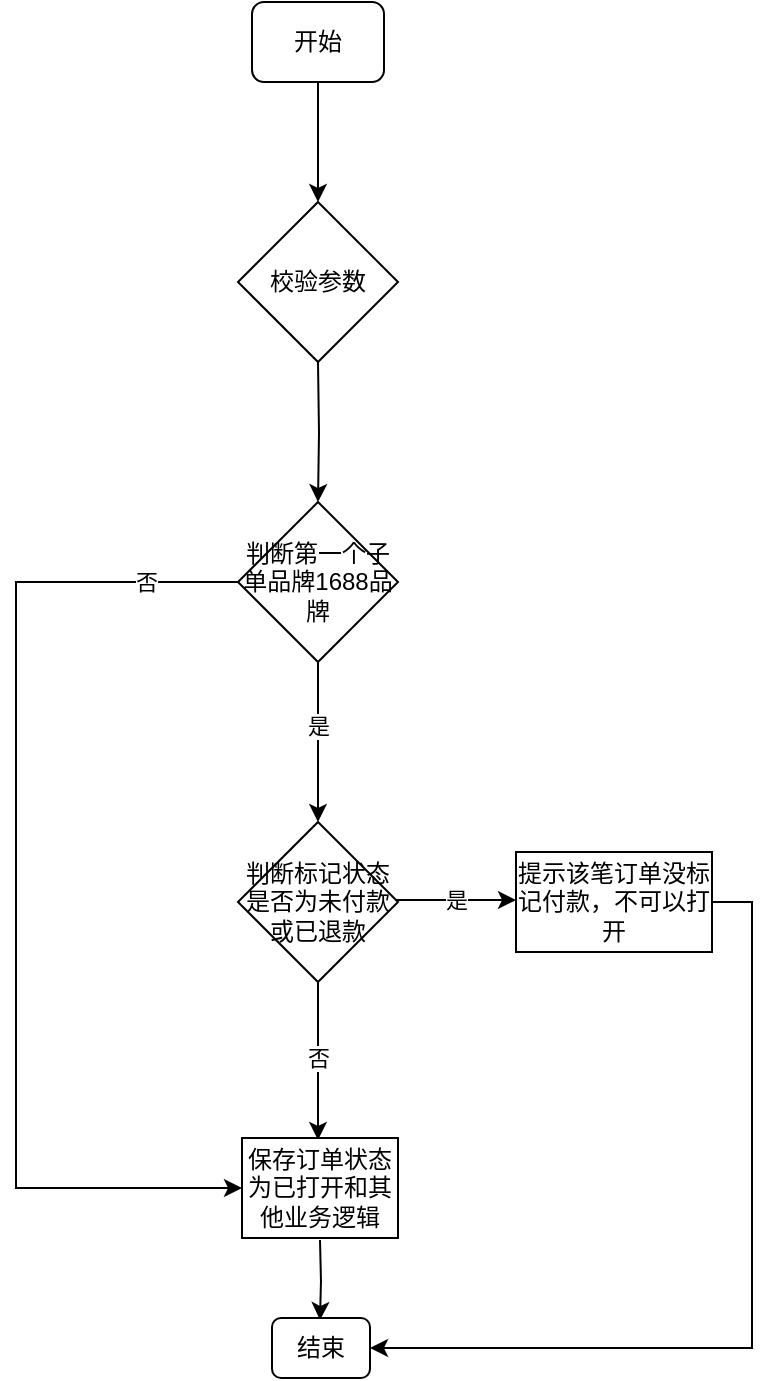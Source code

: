 <mxfile version="22.1.5" type="github">
  <diagram name="第 1 页" id="4fEDvUzm2MibnBbObEXU">
    <mxGraphModel dx="1114" dy="570" grid="1" gridSize="10" guides="1" tooltips="1" connect="1" arrows="1" fold="1" page="1" pageScale="1" pageWidth="827" pageHeight="1169" math="0" shadow="0">
      <root>
        <mxCell id="0" />
        <mxCell id="1" parent="0" />
        <mxCell id="PWp1Dongy2g5mxEVVKhy-2" value="开始" style="rounded=1;whiteSpace=wrap;html=1;" vertex="1" parent="1">
          <mxGeometry x="368" y="30" width="66" height="40" as="geometry" />
        </mxCell>
        <mxCell id="PWp1Dongy2g5mxEVVKhy-3" value="" style="edgeStyle=orthogonalEdgeStyle;rounded=0;orthogonalLoop=1;jettySize=auto;html=1;" edge="1" parent="1" target="PWp1Dongy2g5mxEVVKhy-9">
          <mxGeometry relative="1" as="geometry">
            <mxPoint x="401" y="210" as="sourcePoint" />
          </mxGeometry>
        </mxCell>
        <mxCell id="PWp1Dongy2g5mxEVVKhy-4" value="" style="edgeStyle=orthogonalEdgeStyle;rounded=0;orthogonalLoop=1;jettySize=auto;html=1;" edge="1" parent="1">
          <mxGeometry relative="1" as="geometry">
            <mxPoint x="402" y="649" as="sourcePoint" />
            <mxPoint x="402" y="689" as="targetPoint" />
          </mxGeometry>
        </mxCell>
        <mxCell id="PWp1Dongy2g5mxEVVKhy-5" value="校验参数" style="rhombus;whiteSpace=wrap;html=1;" vertex="1" parent="1">
          <mxGeometry x="361" y="130" width="80" height="80" as="geometry" />
        </mxCell>
        <mxCell id="PWp1Dongy2g5mxEVVKhy-6" value="" style="endArrow=classic;html=1;rounded=0;entryX=0.5;entryY=0;entryDx=0;entryDy=0;exitX=0.5;exitY=1;exitDx=0;exitDy=0;" edge="1" parent="1" source="PWp1Dongy2g5mxEVVKhy-2" target="PWp1Dongy2g5mxEVVKhy-5">
          <mxGeometry width="50" height="50" relative="1" as="geometry">
            <mxPoint x="410" y="90" as="sourcePoint" />
            <mxPoint x="460" y="40" as="targetPoint" />
          </mxGeometry>
        </mxCell>
        <mxCell id="PWp1Dongy2g5mxEVVKhy-7" value="" style="edgeStyle=orthogonalEdgeStyle;rounded=0;orthogonalLoop=1;jettySize=auto;html=1;" edge="1" parent="1" source="PWp1Dongy2g5mxEVVKhy-9" target="PWp1Dongy2g5mxEVVKhy-10">
          <mxGeometry relative="1" as="geometry" />
        </mxCell>
        <mxCell id="PWp1Dongy2g5mxEVVKhy-8" value="是" style="edgeLabel;html=1;align=center;verticalAlign=middle;resizable=0;points=[];" vertex="1" connectable="0" parent="PWp1Dongy2g5mxEVVKhy-7">
          <mxGeometry x="-0.2" y="-3" relative="1" as="geometry">
            <mxPoint x="3" as="offset" />
          </mxGeometry>
        </mxCell>
        <mxCell id="PWp1Dongy2g5mxEVVKhy-9" value="判断第一个子单品牌1688品牌" style="rhombus;whiteSpace=wrap;html=1;" vertex="1" parent="1">
          <mxGeometry x="361" y="280" width="80" height="80" as="geometry" />
        </mxCell>
        <mxCell id="PWp1Dongy2g5mxEVVKhy-10" value="判断标记状态是否为未付款或已退款" style="rhombus;whiteSpace=wrap;html=1;" vertex="1" parent="1">
          <mxGeometry x="361" y="440" width="80" height="80" as="geometry" />
        </mxCell>
        <mxCell id="PWp1Dongy2g5mxEVVKhy-11" value="" style="endArrow=classic;html=1;rounded=0;exitX=0.5;exitY=1;exitDx=0;exitDy=0;" edge="1" parent="1" source="PWp1Dongy2g5mxEVVKhy-10">
          <mxGeometry width="50" height="50" relative="1" as="geometry">
            <mxPoint x="410" y="590" as="sourcePoint" />
            <mxPoint x="401" y="599" as="targetPoint" />
          </mxGeometry>
        </mxCell>
        <mxCell id="PWp1Dongy2g5mxEVVKhy-22" value="否" style="edgeLabel;html=1;align=center;verticalAlign=middle;resizable=0;points=[];" vertex="1" connectable="0" parent="PWp1Dongy2g5mxEVVKhy-11">
          <mxGeometry x="-0.038" y="1" relative="1" as="geometry">
            <mxPoint x="-1" as="offset" />
          </mxGeometry>
        </mxCell>
        <mxCell id="PWp1Dongy2g5mxEVVKhy-13" value="保存订单状态为已打开和其他业务逻辑" style="whiteSpace=wrap;html=1;" vertex="1" parent="1">
          <mxGeometry x="363" y="598" width="78" height="50" as="geometry" />
        </mxCell>
        <mxCell id="PWp1Dongy2g5mxEVVKhy-14" value="" style="edgeStyle=orthogonalEdgeStyle;rounded=0;orthogonalLoop=1;jettySize=auto;html=1;exitX=1;exitY=0.5;exitDx=0;exitDy=0;entryX=1;entryY=0.5;entryDx=0;entryDy=0;" edge="1" parent="1" source="PWp1Dongy2g5mxEVVKhy-15" target="PWp1Dongy2g5mxEVVKhy-18">
          <mxGeometry relative="1" as="geometry">
            <mxPoint x="640" y="480" as="targetPoint" />
            <mxPoint x="468" y="620" as="sourcePoint" />
          </mxGeometry>
        </mxCell>
        <mxCell id="PWp1Dongy2g5mxEVVKhy-15" value="提示该笔订单没标记付款，不可以打开" style="rounded=0;whiteSpace=wrap;html=1;" vertex="1" parent="1">
          <mxGeometry x="500" y="455" width="98" height="50" as="geometry" />
        </mxCell>
        <mxCell id="PWp1Dongy2g5mxEVVKhy-16" value="" style="endArrow=classic;html=1;rounded=0;entryX=0;entryY=0.5;entryDx=0;entryDy=0;exitX=0;exitY=0.5;exitDx=0;exitDy=0;" edge="1" parent="1" target="PWp1Dongy2g5mxEVVKhy-13" source="PWp1Dongy2g5mxEVVKhy-9">
          <mxGeometry width="50" height="50" relative="1" as="geometry">
            <mxPoint x="441" y="319" as="sourcePoint" />
            <mxPoint x="428" y="815" as="targetPoint" />
            <Array as="points">
              <mxPoint x="250" y="320" />
              <mxPoint x="250" y="623" />
            </Array>
          </mxGeometry>
        </mxCell>
        <mxCell id="PWp1Dongy2g5mxEVVKhy-17" value="否" style="edgeLabel;html=1;align=center;verticalAlign=middle;resizable=0;points=[];" vertex="1" connectable="0" parent="PWp1Dongy2g5mxEVVKhy-16">
          <mxGeometry x="-0.88" y="-2" relative="1" as="geometry">
            <mxPoint x="-15" y="2" as="offset" />
          </mxGeometry>
        </mxCell>
        <mxCell id="PWp1Dongy2g5mxEVVKhy-18" value="结束" style="rounded=1;whiteSpace=wrap;html=1;" vertex="1" parent="1">
          <mxGeometry x="378" y="688" width="49" height="30" as="geometry" />
        </mxCell>
        <mxCell id="PWp1Dongy2g5mxEVVKhy-19" value="" style="endArrow=classic;html=1;rounded=0;" edge="1" parent="1">
          <mxGeometry width="50" height="50" relative="1" as="geometry">
            <mxPoint x="440" y="479" as="sourcePoint" />
            <mxPoint x="500" y="479" as="targetPoint" />
          </mxGeometry>
        </mxCell>
        <mxCell id="PWp1Dongy2g5mxEVVKhy-25" value="是" style="edgeLabel;html=1;align=center;verticalAlign=middle;resizable=0;points=[];" vertex="1" connectable="0" parent="PWp1Dongy2g5mxEVVKhy-19">
          <mxGeometry relative="1" as="geometry">
            <mxPoint as="offset" />
          </mxGeometry>
        </mxCell>
      </root>
    </mxGraphModel>
  </diagram>
</mxfile>
